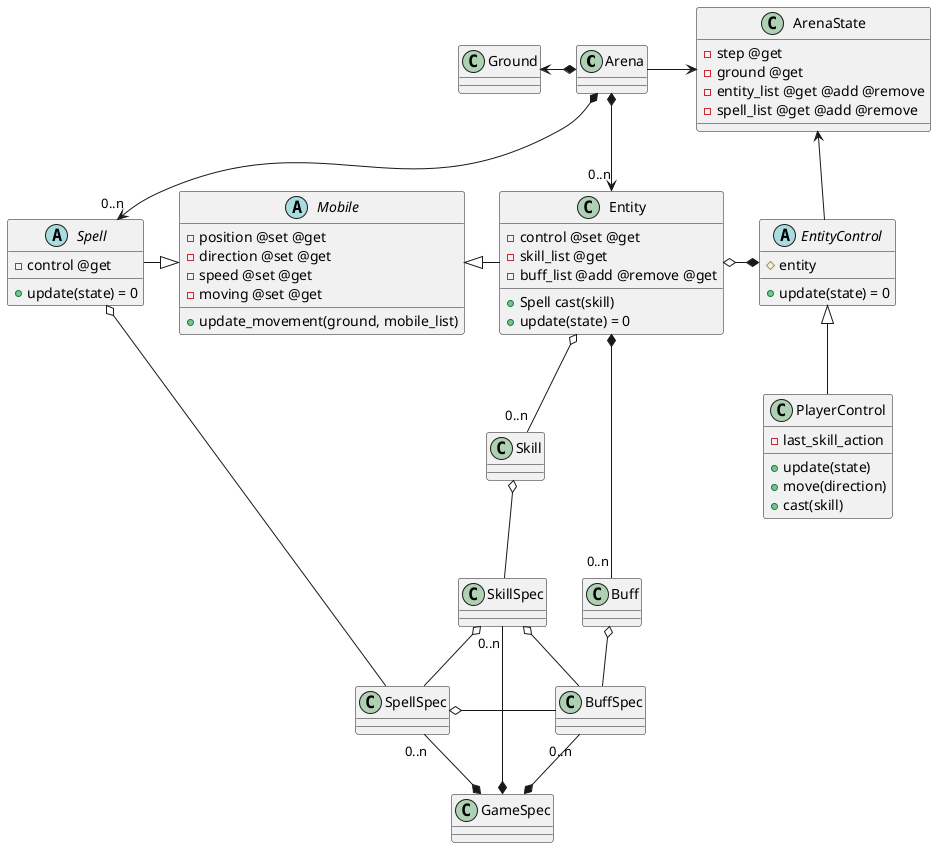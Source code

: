 @startuml

Arena *-left-> Ground
Arena *--> "0..n" Entity
Arena *--> "0..n" Spell
Arena -right-> ArenaState

Mobile <|-right- Entity
Mobile <|-left- Spell
Entity o-- "0..n" Skill
Entity *-- "0..n" Buff

EntityControl <|-- PlayerControl
EntityControl -left-> ArenaState

Entity o-right-* EntityControl


Skill o-- SkillSpec
Spell o-- SpellSpec
Buff o-- BuffSpec
GameSpec *-up- "0..n" SkillSpec
GameSpec *-left- "0..n" SpellSpec
GameSpec *-up- "0..n" BuffSpec
SkillSpec o-- SpellSpec
SkillSpec o-- BuffSpec
SpellSpec o-right- BuffSpec

abstract Mobile {
    - position @set @get
    - direction @set @get
    - speed @set @get
    - moving @set @get
    + update_movement(ground, mobile_list)
}

class Entity {
    - control @set @get
    - skill_list @get
    - buff_list @add @remove @get
    + Spell cast(skill)
    + update(state) = 0
}

abstract Spell {
    - control @get
    + update(state) = 0
}

class ArenaState {
    - step @get
    - ground @get
    - entity_list @get @add @remove
    - spell_list @get @add @remove
}

abstract EntityControl {
    # entity
    + update(state) = 0
}

class PlayerControl {
    - last_skill_action
    + update(state)
    + move(direction)
    + cast(skill)
}

@enduml
